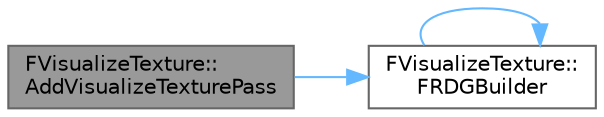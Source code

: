 digraph "FVisualizeTexture::AddVisualizeTexturePass"
{
 // INTERACTIVE_SVG=YES
 // LATEX_PDF_SIZE
  bgcolor="transparent";
  edge [fontname=Helvetica,fontsize=10,labelfontname=Helvetica,labelfontsize=10];
  node [fontname=Helvetica,fontsize=10,shape=box,height=0.2,width=0.4];
  rankdir="LR";
  Node1 [id="Node000001",label="FVisualizeTexture::\lAddVisualizeTexturePass",height=0.2,width=0.4,color="gray40", fillcolor="grey60", style="filled", fontcolor="black",tooltip=" "];
  Node1 -> Node2 [id="edge1_Node000001_Node000002",color="steelblue1",style="solid",tooltip=" "];
  Node2 [id="Node000002",label="FVisualizeTexture::\lFRDGBuilder",height=0.2,width=0.4,color="grey40", fillcolor="white", style="filled",URL="$d0/d79/classFVisualizeTexture.html#a69ba942a7f7cad754aa75bb36d7786af",tooltip=" "];
  Node2 -> Node2 [id="edge2_Node000002_Node000002",color="steelblue1",style="solid",tooltip=" "];
}
